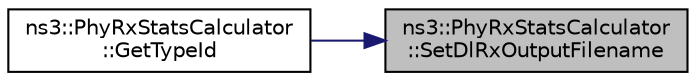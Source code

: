 digraph "ns3::PhyRxStatsCalculator::SetDlRxOutputFilename"
{
 // LATEX_PDF_SIZE
  edge [fontname="Helvetica",fontsize="10",labelfontname="Helvetica",labelfontsize="10"];
  node [fontname="Helvetica",fontsize="10",shape=record];
  rankdir="RL";
  Node1 [label="ns3::PhyRxStatsCalculator\l::SetDlRxOutputFilename",height=0.2,width=0.4,color="black", fillcolor="grey75", style="filled", fontcolor="black",tooltip="Set the name of the file where the DL RX PHY statistics will be stored."];
  Node1 -> Node2 [dir="back",color="midnightblue",fontsize="10",style="solid",fontname="Helvetica"];
  Node2 [label="ns3::PhyRxStatsCalculator\l::GetTypeId",height=0.2,width=0.4,color="black", fillcolor="white", style="filled",URL="$classns3_1_1_phy_rx_stats_calculator.html#a34e378bec2476f0edae2226d3f45a0ea",tooltip="Register this type."];
}
